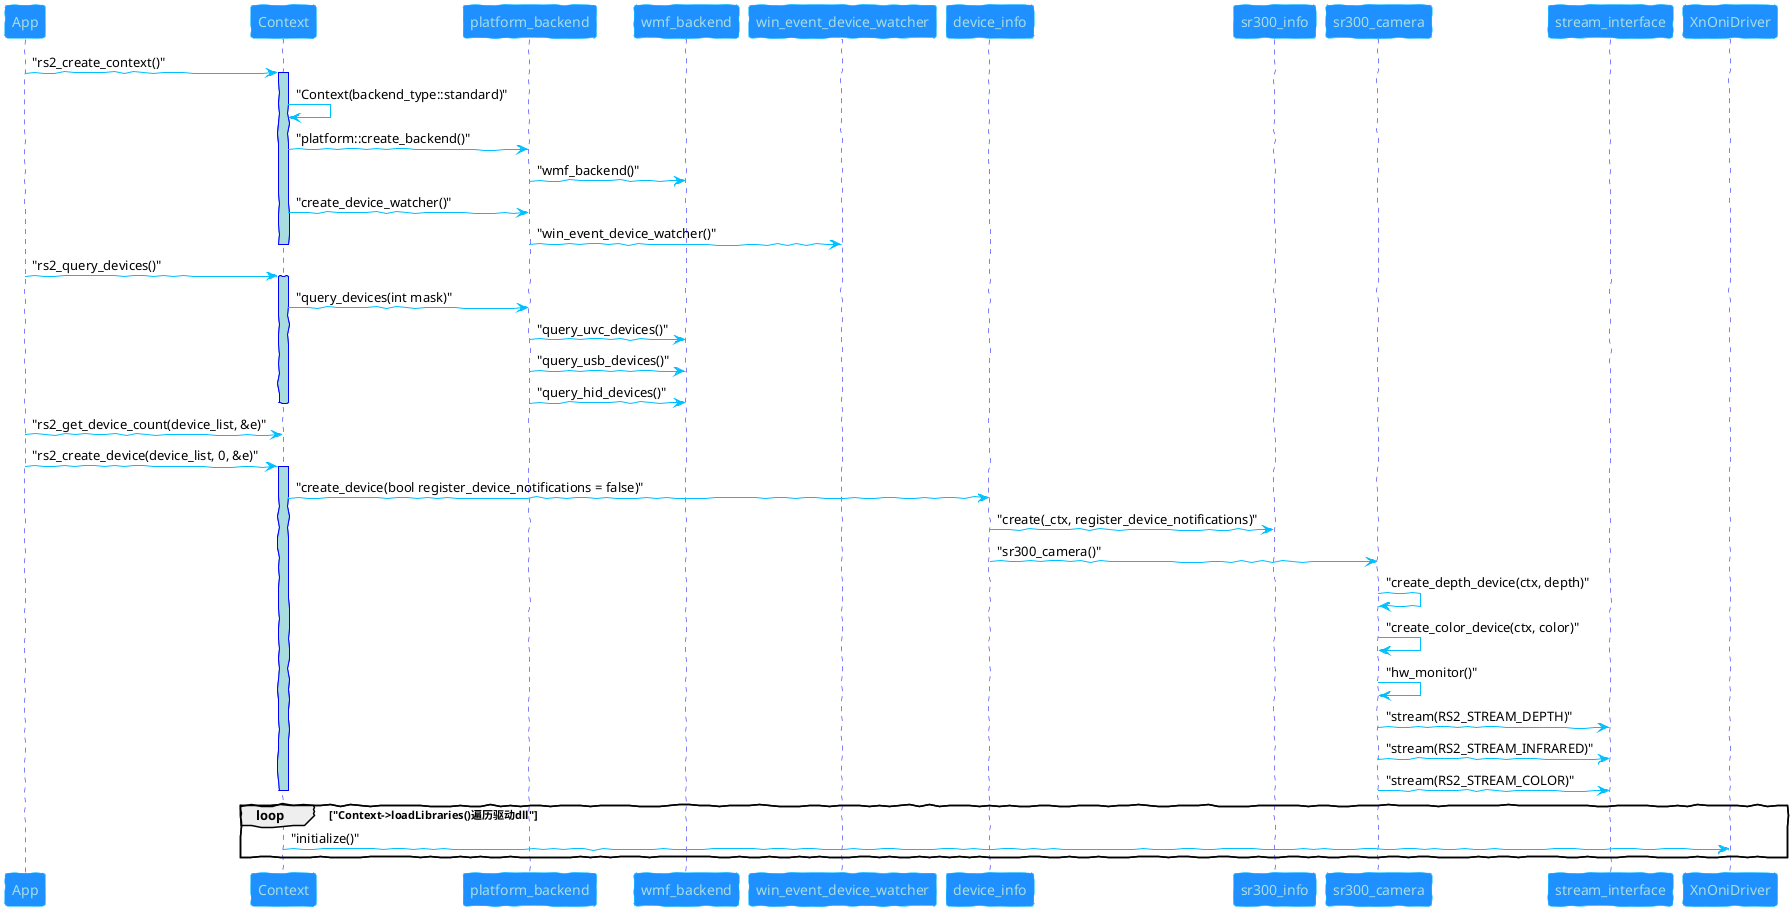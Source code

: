 @startuml

skinparam backfroundColor #EEEBDC
skinparam handwritten true

skinparam sequence {

    ArrowColor DeepSkyBlue
    ActorBorderColor blue
    LifeLineBorderColor blue
    LifeLineBackgroundColor #A9DCDF

    ParticipantBorderColor DeepSkyBlue
    ParticipantBackgroundColor DodgerBlue
    ParticipantFontName Aapex
    ParticipantFontColor #A9DCDF

    ActorBackgroundColor aqua
    ActorFontColor DeepSkyBlue
    ActorFontSize 17
    ActorFontName Aapex
}

App->Context:"rs2_create_context()"
activate Context
Context->Context:"Context(backend_type::standard)"
Context->platform_backend:"platform::create_backend()"
platform_backend->wmf_backend:"wmf_backend()"
Context->platform_backend:"create_device_watcher()"
platform_backend->win_event_device_watcher:"win_event_device_watcher()"
deactivate Context


App->Context:"rs2_query_devices()"
activate Context
Context->platform_backend:"query_devices(int mask)"
platform_backend->wmf_backend:"query_uvc_devices()"
platform_backend->wmf_backend:"query_usb_devices()"
platform_backend->wmf_backend:"query_hid_devices()"
deactivate Context



App->Context:"rs2_get_device_count(device_list, &e)"


App->Context:"rs2_create_device(device_list, 0, &e)"
activate Context
Context->device_info:"create_device(bool register_device_notifications = false)"
device_info->sr300_info:"create(_ctx, register_device_notifications)"
device_info->sr300_camera:"sr300_camera()"
sr300_camera->sr300_camera:"create_depth_device(ctx, depth)"
sr300_camera->sr300_camera:"create_color_device(ctx, color)"
sr300_camera->sr300_camera:"hw_monitor()"
sr300_camera->stream_interface:"stream(RS2_STREAM_DEPTH)"
sr300_camera->stream_interface:"stream(RS2_STREAM_INFRARED)"
sr300_camera->stream_interface:"stream(RS2_STREAM_COLOR)"

deactivate Context


loop "Context->loadLibraries()遍历驱动dll"
Context->XnOniDriver:"initialize()"

end




@enduml